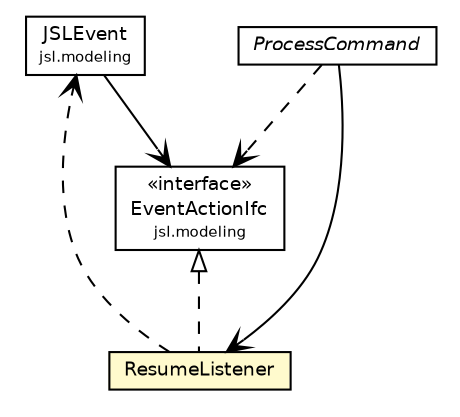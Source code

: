 #!/usr/local/bin/dot
#
# Class diagram 
# Generated by UMLGraph version 5.4 (http://www.umlgraph.org/)
#

digraph G {
	edge [fontname="Helvetica",fontsize=10,labelfontname="Helvetica",labelfontsize=10];
	node [fontname="Helvetica",fontsize=10,shape=plaintext];
	nodesep=0.25;
	ranksep=0.5;
	// jsl.modeling.JSLEvent
	c136710 [label=<<table title="jsl.modeling.JSLEvent" border="0" cellborder="1" cellspacing="0" cellpadding="2" port="p" href="../../../JSLEvent.html">
		<tr><td><table border="0" cellspacing="0" cellpadding="1">
<tr><td align="center" balign="center"> JSLEvent </td></tr>
<tr><td align="center" balign="center"><font point-size="7.0"> jsl.modeling </font></td></tr>
		</table></td></tr>
		</table>>, URL="../../../JSLEvent.html", fontname="Helvetica", fontcolor="black", fontsize=9.0];
	// jsl.modeling.EventActionIfc
	c136719 [label=<<table title="jsl.modeling.EventActionIfc" border="0" cellborder="1" cellspacing="0" cellpadding="2" port="p" href="../../../EventActionIfc.html">
		<tr><td><table border="0" cellspacing="0" cellpadding="1">
<tr><td align="center" balign="center"> &#171;interface&#187; </td></tr>
<tr><td align="center" balign="center"> EventActionIfc </td></tr>
<tr><td align="center" balign="center"><font point-size="7.0"> jsl.modeling </font></td></tr>
		</table></td></tr>
		</table>>, URL="../../../EventActionIfc.html", fontname="Helvetica", fontcolor="black", fontsize=9.0];
	// jsl.modeling.elements.processview.description.ProcessCommand
	c136762 [label=<<table title="jsl.modeling.elements.processview.description.ProcessCommand" border="0" cellborder="1" cellspacing="0" cellpadding="2" port="p" href="./ProcessCommand.html">
		<tr><td><table border="0" cellspacing="0" cellpadding="1">
<tr><td align="center" balign="center"><font face="Helvetica-Oblique"> ProcessCommand </font></td></tr>
		</table></td></tr>
		</table>>, URL="./ProcessCommand.html", fontname="Helvetica", fontcolor="black", fontsize=9.0];
	// jsl.modeling.elements.processview.description.ProcessCommand.ResumeListener
	c136763 [label=<<table title="jsl.modeling.elements.processview.description.ProcessCommand.ResumeListener" border="0" cellborder="1" cellspacing="0" cellpadding="2" port="p" bgcolor="lemonChiffon" href="./ProcessCommand.ResumeListener.html">
		<tr><td><table border="0" cellspacing="0" cellpadding="1">
<tr><td align="center" balign="center"> ResumeListener </td></tr>
		</table></td></tr>
		</table>>, URL="./ProcessCommand.ResumeListener.html", fontname="Helvetica", fontcolor="black", fontsize=9.0];
	//jsl.modeling.elements.processview.description.ProcessCommand.ResumeListener implements jsl.modeling.EventActionIfc
	c136719:p -> c136763:p [dir=back,arrowtail=empty,style=dashed];
	// jsl.modeling.JSLEvent NAVASSOC jsl.modeling.EventActionIfc
	c136710:p -> c136719:p [taillabel="", label="", headlabel="", fontname="Helvetica", fontcolor="black", fontsize=10.0, color="black", arrowhead=open];
	// jsl.modeling.elements.processview.description.ProcessCommand NAVASSOC jsl.modeling.elements.processview.description.ProcessCommand.ResumeListener
	c136762:p -> c136763:p [taillabel="", label="", headlabel="", fontname="Helvetica", fontcolor="black", fontsize=10.0, color="black", arrowhead=open];
	// jsl.modeling.elements.processview.description.ProcessCommand DEPEND jsl.modeling.EventActionIfc
	c136762:p -> c136719:p [taillabel="", label="", headlabel="", fontname="Helvetica", fontcolor="black", fontsize=10.0, color="black", arrowhead=open, style=dashed];
	// jsl.modeling.elements.processview.description.ProcessCommand.ResumeListener DEPEND jsl.modeling.JSLEvent
	c136763:p -> c136710:p [taillabel="", label="", headlabel="", fontname="Helvetica", fontcolor="black", fontsize=10.0, color="black", arrowhead=open, style=dashed];
}

